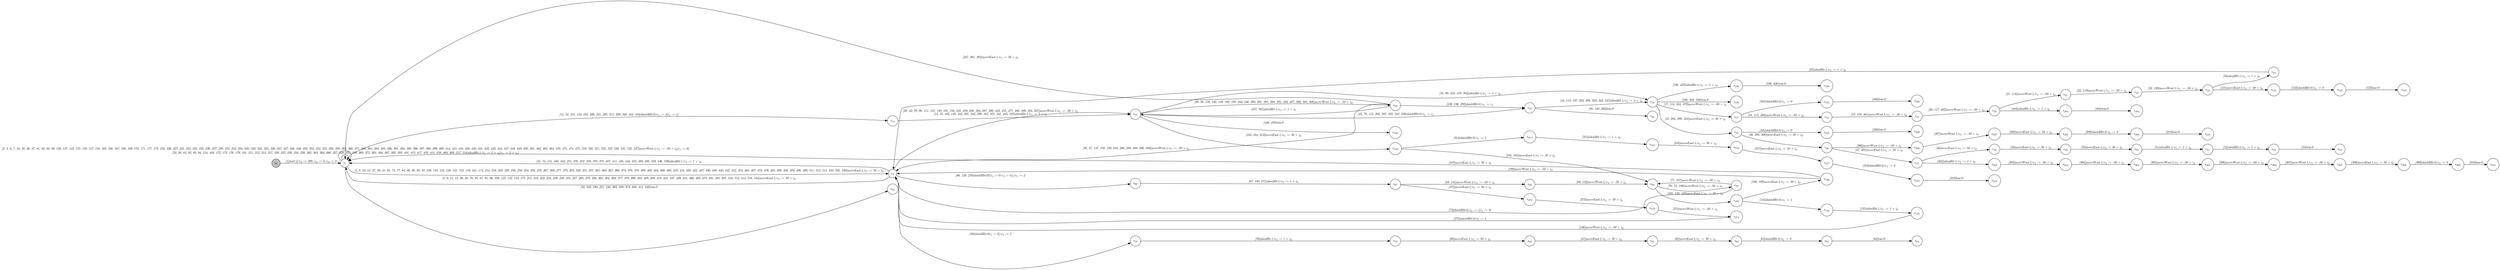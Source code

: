 digraph EFSM{
  graph [rankdir="LR", fontname="Latin Modern Math"];
  node [color="black", fillcolor="white", shape="circle", style="filled", fontname="Latin Modern Math"];
  edge [fontname="Latin Modern Math"];

  s0[fillcolor="gray", label=<s<sub>0</sub>>];
  s1[label=<s<sub>1</sub>>];
  s4[label=<s<sub>4</sub>>];
  s14[label=<s<sub>14</sub>>];
  s15[label=<s<sub>15</sub>>];
  s16[label=<s<sub>16</sub>>];
  s17[label=<s<sub>17</sub>>];
  s18[label=<s<sub>18</sub>>];
  s19[label=<s<sub>19</sub>>];
  s20[label=<s<sub>20</sub>>];
  s21[label=<s<sub>21</sub>>];
  s22[label=<s<sub>22</sub>>];
  s23[label=<s<sub>23</sub>>];
  s24[label=<s<sub>24</sub>>];
  s29[label=<s<sub>29</sub>>];
  s32[label=<s<sub>32</sub>>];
  s43[label=<s<sub>43</sub>>];
  s45[label=<s<sub>45</sub>>];
  s46[label=<s<sub>46</sub>>];
  s47[label=<s<sub>47</sub>>];
  s48[label=<s<sub>48</sub>>];
  s49[label=<s<sub>49</sub>>];
  s50[label=<s<sub>50</sub>>];
  s51[label=<s<sub>51</sub>>];
  s52[label=<s<sub>52</sub>>];
  s53[label=<s<sub>53</sub>>];
  s58[label=<s<sub>58</sub>>];
  s59[label=<s<sub>59</sub>>];
  s60[label=<s<sub>60</sub>>];
  s61[label=<s<sub>61</sub>>];
  s62[label=<s<sub>62</sub>>];
  s63[label=<s<sub>63</sub>>];
  s64[label=<s<sub>64</sub>>];
  s66[label=<s<sub>66</sub>>];
  s67[label=<s<sub>67</sub>>];
  s68[label=<s<sub>68</sub>>];
  s69[label=<s<sub>69</sub>>];
  s70[label=<s<sub>70</sub>>];
  s80[label=<s<sub>80</sub>>];
  s100[label=<s<sub>100</sub>>];
  s103[label=<s<sub>103</sub>>];
  s105[label=<s<sub>105</sub>>];
  s106[label=<s<sub>106</sub>>];
  s121[label=<s<sub>121</sub>>];
  s122[label=<s<sub>122</sub>>];
  s123[label=<s<sub>123</sub>>];
  s134[label=<s<sub>134</sub>>];
  s135[label=<s<sub>135</sub>>];
  s198[label=<s<sub>198</sub>>];
  s199[label=<s<sub>199</sub>>];
  s206[label=<s<sub>206</sub>>];
  s207[label=<s<sub>207</sub>>];
  s208[label=<s<sub>208</sub>>];
  s209[label=<s<sub>209</sub>>];
  s210[label=<s<sub>210</sub>>];
  s272[label=<s<sub>272</sub>>];
  s273[label=<s<sub>273</sub>>];
  s274[label=<s<sub>274</sub>>];
  s302[label=<s<sub>302</sub>>];
  s303[label=<s<sub>303</sub>>];
  s304[label=<s<sub>304</sub>>];
  s305[label=<s<sub>305</sub>>];
  s306[label=<s<sub>306</sub>>];
  s307[label=<s<sub>307</sub>>];
  s308[label=<s<sub>308</sub>>];
  s309[label=<s<sub>309</sub>>];
  s310[label=<s<sub>310</sub>>];
  s314[label=<s<sub>314</sub>>];
  s315[label=<s<sub>315</sub>>];
  s316[label=<s<sub>316</sub>>];
  s317[label=<s<sub>317</sub>>];
  s318[label=<s<sub>318</sub>>];
  s319[label=<s<sub>319</sub>>];
  s325[label=<s<sub>325</sub>>];
  s326[label=<s<sub>326</sub>>];
  s345[label=<s<sub>345</sub>>];
  s346[label=<s<sub>346</sub>>];
  s446[label=<s<sub>446</sub>>];
  s483[label=<s<sub>483</sub>>];
  s484[label=<s<sub>484</sub>>];

  s0->s1[label=<<i> [1]start:2/o<sub>1</sub> := 200, o<sub>2</sub> := 3, o<sub>3</sub> := 0</i>>];
  s20->s21[label=<<i> [21, 118]moveWest:1/o<sub>1</sub> := -50 + i<sub>0</sub></i>>];
  s21->s22[label=<<i> [22, 119]moveWest:1/o<sub>1</sub> := -50 + i<sub>0</sub></i>>];
  s22->s23[label=<<i> [23, 120]moveWest:1/o<sub>1</sub> := -50 + i<sub>0</sub></i>>];
  s23->s24[label=<<i> [24]alienHit:1/o<sub>1</sub> := 1 + i<sub>0</sub></i>>];
  s24->s4[label=<<i> [25]alienHit:1/o<sub>1</sub> := 1 + i<sub>0</sub></i>>];
  s4->s1[label=<<i> [5, 9, 11, 13, 26, 40, 76, 85, 87, 91, 96, 109, 125, 142, 153, 175, 215, 219, 222, 224, 229, 249, 255, 257, 268, 278, 330, 362, 364, 368, 377, 379, 390, 403, 405, 409, 419, 421, 437, 439, 441, 466, 468, 473, 491, 495, 497, 510, 512, 514, 516, 534]moveEast:1/o<sub>1</sub> := 50 + i<sub>0</sub></i>>];
  s16->s45[label=<<i> [45, 204, 299, 324]moveEast:1/o<sub>1</sub> := 50 + i<sub>0</sub></i>>];
  s45->s46[label=<<i> [46, 205, 300]moveEast:1/o<sub>1</sub> := 50 + i<sub>0</sub></i>>];
  s46->s47[label=<<i> [47, 301]moveEast:1/o<sub>1</sub> := 50 + i<sub>0</sub></i>>];
  s47->s48[label=<<i> [48]moveEast:1/o<sub>1</sub> := 50 + i<sub>0</sub></i>>];
  s48->s49[label=<<i> [49]moveEast:1/o<sub>1</sub> := 50 + i<sub>0</sub></i>>];
  s49->s50[label=<<i> [50]moveEast:1/o<sub>1</sub> := 50 + i<sub>0</sub></i>>];
  s50->s51[label=<<i> [51]alienHit:1/o<sub>1</sub> := 1 + i<sub>0</sub></i>>];
  s51->s52[label=<<i> [52]alienHit:1/o<sub>1</sub> := 1 + i<sub>0</sub></i>>];
  s52->s53[label=<<i> [53]win:0</i>>];
  s4->s58[label=<<i> [58]shieldHit:0&#91;r<sub>1</sub> &gt; 0&#93;/o<sub>1</sub> := 1</i>>];
  s58->s59[label=<<i> [59]alienHit:1/o<sub>1</sub> := 1 + i<sub>0</sub></i>>];
  s59->s60[label=<<i> [60]moveEast:1/o<sub>1</sub> := 50 + i<sub>0</sub></i>>];
  s60->s61[label=<<i> [61]moveEast:1/o<sub>1</sub> := 50 + i<sub>0</sub></i>>];
  s61->s62[label=<<i> [62]moveEast:1/o<sub>1</sub> := 50 + i<sub>0</sub></i>>];
  s62->s63[label=<<i> [63]shieldHit:0/o<sub>1</sub> := 0</i>>];
  s63->s64[label=<<i> [64]lose:0</i>>];
  s67->s68[label=<<i> [68, 131]moveWest:1/o<sub>1</sub> := -50 + i<sub>0</sub></i>>];
  s68->s69[label=<<i> [69, 132]moveWest:1/o<sub>1</sub> := -50 + i<sub>0</sub></i>>];
  s70->s69[label=<<i> [71, 187]moveWest:1/o<sub>1</sub> := -50 + i<sub>0</sub></i>>];
  s70->s4[label=<<i> [73]shieldHit:0/o<sub>1</sub> := 1&#91;r<sub>1</sub> := 0&#93;</i>>];
  s4->s1[label=<<i> [31, 74, 151, 160, 162, 251, 276, 352, 358, 370, 375, 407, 411, 428, 443, 453, 489, 493, 529, 536, 539]alienHit:1/o<sub>1</sub> := 1 + i<sub>0</sub></i>>];
  s43->s80[label=<<i> [80, 140, 293]lose:0</i>>];
  s103->s69[label=<<i> [104, 185]moveEast:1/o<sub>1</sub> := 50 + i<sub>0</sub></i>>];
  s105->s106[label=<<i> [106, 189]moveEast:1/o<sub>1</sub> := 50 + i<sub>0</sub></i>>];
  s106->s1[label=<<i> [107]moveEast:1/o<sub>1</sub> := 50 + i<sub>0</sub></i>>];
  s15->s43[label=<<i> [43, 79, 112, 202, 297, 322, 342, 526]shieldHit:0/o<sub>1</sub> := r<sub>1</sub></i>>];
  s43->s16[label=<<i> [44, 113, 197, 203, 298, 323, 343, 527]alienHit:1/o<sub>1</sub> := 1 + i<sub>0</sub></i>>];
  s23->s121[label=<<i> [121]moveEast:1/o<sub>1</sub> := 50 + i<sub>0</sub></i>>];
  s121->s122[label=<<i> [122]shieldHit:0/o<sub>1</sub> := 0</i>>];
  s122->s123[label=<<i> [123]lose:0</i>>];
  s4->s66[label=<<i> [66, 129, 270]shieldHit:0&#91;!(r<sub>1</sub> &gt; 0&or;r<sub>1</sub> &gt; 0)&#93;/o<sub>1</sub> := 2</i>>];
  s66->s67[label=<<i> [67, 130, 271]alienHit:1/o<sub>1</sub> := 1 + i<sub>0</sub></i>>];
  s69->s105[label=<<i> [105, 133, 188]moveEast:1/o<sub>1</sub> := 50 + i<sub>0</sub></i>>];
  s105->s134[label=<<i> [134]shieldHit:0/o<sub>1</sub> := 1</i>>];
  s134->s135[label=<<i> [135]alienHit:1/o<sub>1</sub> := 1 + i<sub>0</sub></i>>];
  s135->s4[label=<<i> [136]moveWest:1/o<sub>1</sub> := -50 + i<sub>0</sub></i>>];
  s69->s70[label=<<i> [70, 72, 186]moveWest:1/o<sub>1</sub> := -50 + i<sub>0</sub></i>>];
  s106->s4[label=<<i> [190]moveWest:1/o<sub>1</sub> := -50 + i<sub>0</sub></i>>];
  s4->s15[label=<<i> [28, 42, 78, 98, 111, 137, 148, 191, 194, 245, 259, 280, 284, 287, 290, 423, 455, 477, 486, 499, 504, 507]moveWest:1/o<sub>1</sub> := -50 + i<sub>0</sub></i>>];
  s15->s29[label=<<i> [29, 56, 138, 146, 149, 192, 195, 243, 246, 260, 281, 285, 288, 291, 456, 487, 500, 505, 508]moveWest:1/o<sub>1</sub> := -50 + i<sub>0</sub></i>>];
  s16->s198[label=<<i> [198, 425]alienHit:1/o<sub>1</sub> := 1 + i<sub>0</sub></i>>];
  s198->s199[label=<<i> [199, 426]win:0</i>>];
  s46->s206[label=<<i> [206]moveWest:1/o<sub>1</sub> := -50 + i<sub>0</sub></i>>];
  s206->s207[label=<<i> [207]moveWest:1/o<sub>1</sub> := -50 + i<sub>0</sub></i>>];
  s207->s208[label=<<i> [208]moveEast:1/o<sub>1</sub> := 50 + i<sub>0</sub></i>>];
  s208->s209[label=<<i> [209]shieldHit:0/o<sub>1</sub> := 0</i>>];
  s209->s210[label=<<i> [210]lose:0</i>>];
  s29->s1[label=<<i> [247, 261, 282]moveEast:1/o<sub>1</sub> := 50 + i<sub>0</sub></i>>];
  s1->s1[label=<<i> [33, 38, 83, 92, 93, 94, 154, 164, 172, 173, 176, 179, 181, 211, 212, 213, 217, 220, 225, 230, 234, 239, 262, 263, 264, 266, 327, 328, 331, 338, 360, 372, 382, 384, 387, 392, 393, 401, 413, 417, 435, 451, 459, 460, 469, 517, 518]alienHit:1/o<sub>1</sub> := 1 + i<sub>0</sub>&#91;r<sub>1</sub> := 2 &times; i<sub>0</sub>&#93;</i>>];
  s67->s272[label=<<i> [272]moveEast:1/o<sub>1</sub> := 50 + i<sub>0</sub></i>>];
  s272->s273[label=<<i> [273]moveEast:1/o<sub>1</sub> := 50 + i<sub>0</sub></i>>];
  s273->s274[label=<<i> [274]moveWest:1/o<sub>1</sub> := -50 + i<sub>0</sub></i>>];
  s274->s4[label=<<i> [275]shieldHit:0/o<sub>1</sub> := 1</i>>];
  s1->s4[label=<<i> [4, 8, 10, 12, 27, 39, 41, 65, 75, 77, 84, 86, 90, 95, 97, 108, 110, 124, 128, 141, 152, 159, 161, 174, 214, 218, 223, 228, 248, 250, 254, 256, 258, 267, 269, 277, 279, 283, 329, 351, 357, 361, 363, 367, 369, 374, 376, 378, 389, 402, 404, 406, 408, 410, 418, 420, 422, 427, 436, 438, 440, 442, 452, 454, 465, 467, 472, 476, 485, 490, 492, 494, 496, 498, 511, 513, 515, 533, 535, 538]moveEast:1/o<sub>1</sub> := 50 + i<sub>0</sub></i>>];
  s29->s4[label=<<i> [30, 57, 147, 150, 193, 244, 286, 289, 488, 506, 509]moveWest:1/o<sub>1</sub> := -50 + i<sub>0</sub></i>>];
  s29->s43[label=<<i> [139, 196, 292]shieldHit:0/o<sub>1</sub> := r<sub>1</sub></i>>];
  s47->s302[label=<<i> [302]alienHit:1/o<sub>1</sub> := 1 + i<sub>0</sub></i>>];
  s302->s303[label=<<i> [303]moveWest:1/o<sub>1</sub> := -50 + i<sub>0</sub></i>>];
  s303->s304[label=<<i> [304]moveWest:1/o<sub>1</sub> := -50 + i<sub>0</sub></i>>];
  s304->s305[label=<<i> [305]moveWest:1/o<sub>1</sub> := -50 + i<sub>0</sub></i>>];
  s305->s306[label=<<i> [306]moveWest:1/o<sub>1</sub> := -50 + i<sub>0</sub></i>>];
  s306->s307[label=<<i> [307]moveWest:1/o<sub>1</sub> := -50 + i<sub>0</sub></i>>];
  s307->s308[label=<<i> [308]moveEast:1/o<sub>1</sub> := 50 + i<sub>0</sub></i>>];
  s308->s309[label=<<i> [309]shieldHit:0/o<sub>1</sub> := 0</i>>];
  s309->s310[label=<<i> [310]lose:0</i>>];
  s15->s103[label=<<i> [103, 184, 313]moveEast:1/o<sub>1</sub> := 50 + i<sub>0</sub></i>>];
  s103->s314[label=<<i> [314]shieldHit:0/o<sub>1</sub> := 1</i>>];
  s314->s315[label=<<i> [315]alienHit:1/o<sub>1</sub> := 1 + i<sub>0</sub></i>>];
  s315->s316[label=<<i> [316]moveEast:1/o<sub>1</sub> := 50 + i<sub>0</sub></i>>];
  s316->s317[label=<<i> [317]moveEast:1/o<sub>1</sub> := 50 + i<sub>0</sub></i>>];
  s317->s318[label=<<i> [318]shieldHit:0/o<sub>1</sub> := 0</i>>];
  s318->s319[label=<<i> [319]lose:0</i>>];
  s45->s325[label=<<i> [325]shieldHit:0/o<sub>1</sub> := 0</i>>];
  s325->s326[label=<<i> [326]lose:0</i>>];
  s16->s17[label=<<i> [17, 114, 344, 479]moveWest:1/o<sub>1</sub> := -50 + i<sub>0</sub></i>>];
  s17->s345[label=<<i> [345]shieldHit:0/o<sub>1</sub> := 0</i>>];
  s345->s346[label=<<i> [346]lose:0</i>>];
  s1->s14[label=<<i> [14, 54, 101, 144, 182, 200, 241, 295, 311, 320, 340, 444, 524]shieldHit:0/o<sub>1</sub> := 2&#91;r<sub>1</sub> := 1&#93;</i>>];
  s14->s15[label=<<i> [15, 55, 102, 145, 183, 201, 242, 296, 312, 321, 341, 445, 525]alienHit:1/o<sub>1</sub> := 1 + i<sub>0</sub></i>>];
  s15->s446[label=<<i> [446, 458]win:0</i>>];
  s29->s15[label=<<i> [457, 501]alienHit:1/o<sub>1</sub> := 1 + i<sub>0</sub></i>>];
  s15->s16[label=<<i> [16, 99, 424, 478, 502]alienHit:1/o<sub>1</sub> := 1 + i<sub>0</sub></i>>];
  s17->s18[label=<<i> [18, 115, 480]moveWest:1/o<sub>1</sub> := -50 + i<sub>0</sub></i>>];
  s18->s19[label=<<i> [19, 116, 481]moveWest:1/o<sub>1</sub> := -50 + i<sub>0</sub></i>>];
  s19->s20[label=<<i> [20, 117, 482]moveWest:1/o<sub>1</sub> := -50 + i<sub>0</sub></i>>];
  s20->s483[label=<<i> [483]alienHit:1/o<sub>1</sub> := 1 + i<sub>0</sub></i>>];
  s483->s484[label=<<i> [484]win:0</i>>];
  s16->s100[label=<<i> [100, 503, 528]win:0</i>>];
  s1->s1[label=<<i> [2, 3, 6, 7, 34, 35, 36, 37, 81, 82, 88, 89, 126, 127, 143, 155, 156, 157, 158, 165, 166, 167, 168, 169, 170, 171, 177, 178, 216, 226, 227, 231, 232, 233, 235, 236, 237, 238, 252, 253, 294, 332, 333, 334, 335, 336, 337, 347, 348, 349, 350, 353, 354, 355, 356, 359, 365, 366, 371, 380, 381, 383, 385, 386, 391, 394, 395, 396, 397, 398, 399, 400, 414, 415, 416, 429, 430, 431, 432, 433, 434, 447, 448, 449, 450, 461, 462, 463, 464, 470, 471, 474, 475, 519, 520, 521, 522, 523, 530, 531, 532, 537]moveWest:1/o<sub>1</sub> := -50 + i<sub>0</sub>&#91;r<sub>1</sub> := 0&#93;</i>>];
  s1->s32[label=<<i> [32, 163, 180, 221, 240, 265, 339, 373, 388, 412, 540]win:0</i>>];
}